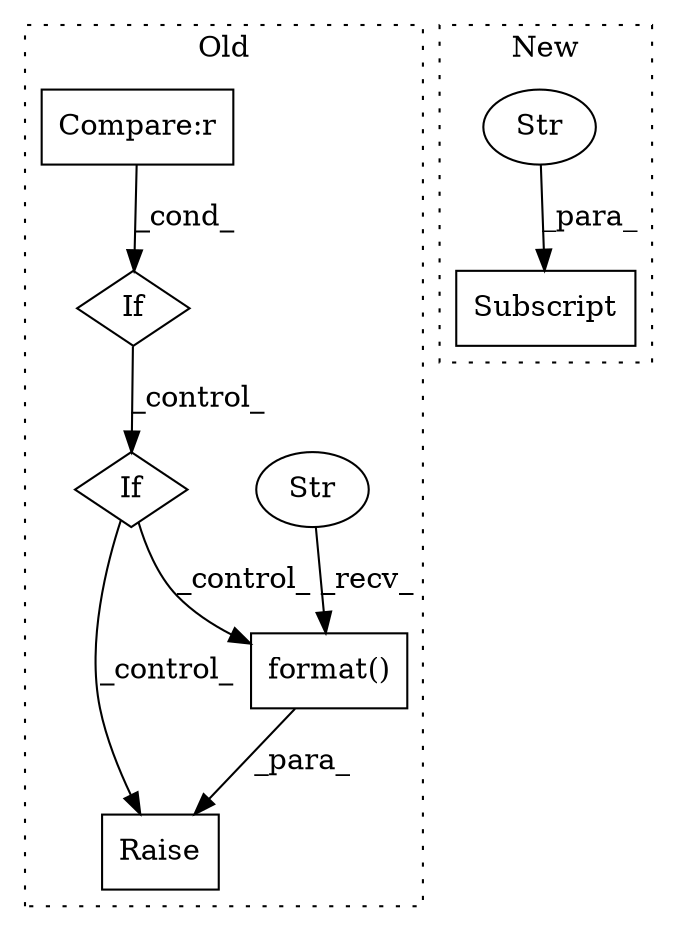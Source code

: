 digraph G {
subgraph cluster0 {
1 [label="format()" a="75" s="1472,1508" l="29,1" shape="box"];
3 [label="Str" a="66" s="1472" l="21" shape="ellipse"];
5 [label="If" a="96" s="967" l="3" shape="diamond"];
6 [label="Compare:r" a="40" s="970" l="18" shape="box"];
7 [label="Raise" a="91" s="1455" l="6" shape="box"];
8 [label="If" a="96" s="1425" l="3" shape="diamond"];
label = "Old";
style="dotted";
}
subgraph cluster1 {
2 [label="Subscript" a="63" s="1524,0" l="44,0" shape="box"];
4 [label="Str" a="66" s="1552" l="15" shape="ellipse"];
label = "New";
style="dotted";
}
1 -> 7 [label="_para_"];
3 -> 1 [label="_recv_"];
4 -> 2 [label="_para_"];
5 -> 8 [label="_control_"];
6 -> 5 [label="_cond_"];
8 -> 7 [label="_control_"];
8 -> 1 [label="_control_"];
}